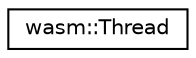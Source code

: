 digraph "Graphical Class Hierarchy"
{
  edge [fontname="Helvetica",fontsize="10",labelfontname="Helvetica",labelfontsize="10"];
  node [fontname="Helvetica",fontsize="10",shape=record];
  rankdir="LR";
  Node0 [label="wasm::Thread",height=0.2,width=0.4,color="black", fillcolor="white", style="filled",URL="$classwasm_1_1_thread.html"];
}
